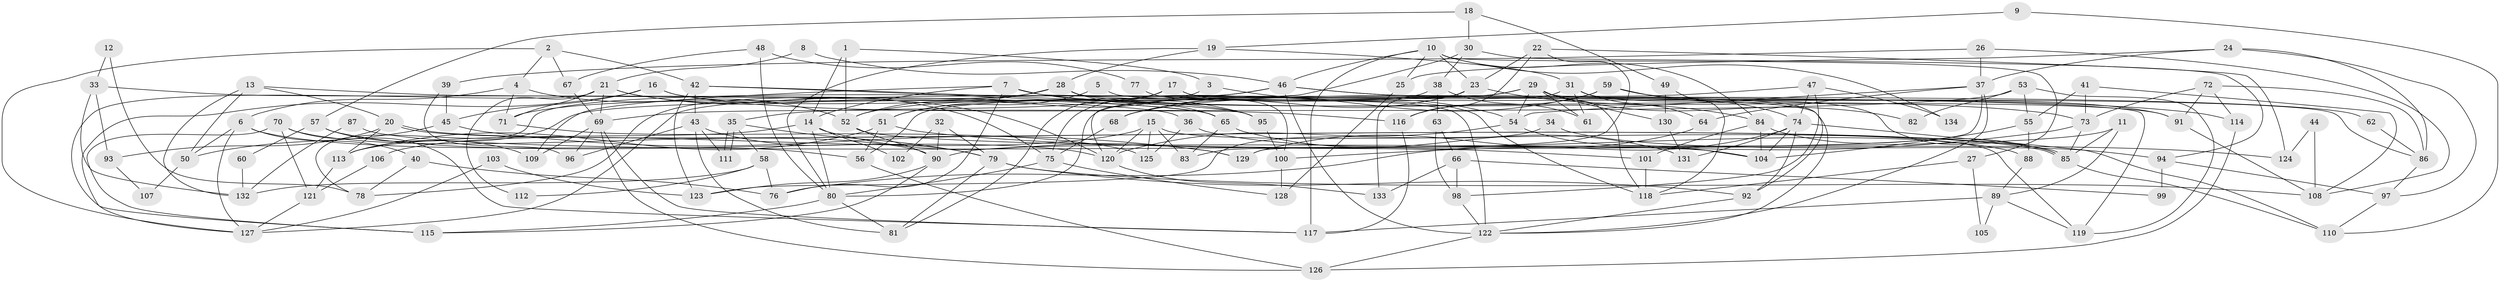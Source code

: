 // coarse degree distribution, {7: 0.06521739130434782, 5: 0.14130434782608695, 6: 0.15217391304347827, 4: 0.21739130434782608, 2: 0.10869565217391304, 9: 0.021739130434782608, 3: 0.20652173913043478, 8: 0.06521739130434782, 11: 0.021739130434782608}
// Generated by graph-tools (version 1.1) at 2025/52/02/27/25 19:52:02]
// undirected, 134 vertices, 268 edges
graph export_dot {
graph [start="1"]
  node [color=gray90,style=filled];
  1;
  2;
  3;
  4;
  5;
  6;
  7;
  8;
  9;
  10;
  11;
  12;
  13;
  14;
  15;
  16;
  17;
  18;
  19;
  20;
  21;
  22;
  23;
  24;
  25;
  26;
  27;
  28;
  29;
  30;
  31;
  32;
  33;
  34;
  35;
  36;
  37;
  38;
  39;
  40;
  41;
  42;
  43;
  44;
  45;
  46;
  47;
  48;
  49;
  50;
  51;
  52;
  53;
  54;
  55;
  56;
  57;
  58;
  59;
  60;
  61;
  62;
  63;
  64;
  65;
  66;
  67;
  68;
  69;
  70;
  71;
  72;
  73;
  74;
  75;
  76;
  77;
  78;
  79;
  80;
  81;
  82;
  83;
  84;
  85;
  86;
  87;
  88;
  89;
  90;
  91;
  92;
  93;
  94;
  95;
  96;
  97;
  98;
  99;
  100;
  101;
  102;
  103;
  104;
  105;
  106;
  107;
  108;
  109;
  110;
  111;
  112;
  113;
  114;
  115;
  116;
  117;
  118;
  119;
  120;
  121;
  122;
  123;
  124;
  125;
  126;
  127;
  128;
  129;
  130;
  131;
  132;
  133;
  134;
  1 -- 52;
  1 -- 14;
  1 -- 3;
  2 -- 127;
  2 -- 42;
  2 -- 4;
  2 -- 67;
  3 -- 54;
  3 -- 51;
  4 -- 52;
  4 -- 6;
  4 -- 71;
  5 -- 51;
  5 -- 122;
  6 -- 56;
  6 -- 40;
  6 -- 50;
  6 -- 127;
  7 -- 14;
  7 -- 73;
  7 -- 76;
  7 -- 95;
  7 -- 109;
  7 -- 119;
  8 -- 21;
  8 -- 46;
  9 -- 19;
  9 -- 110;
  10 -- 23;
  10 -- 46;
  10 -- 25;
  10 -- 27;
  10 -- 84;
  10 -- 117;
  10 -- 134;
  11 -- 89;
  11 -- 90;
  11 -- 85;
  12 -- 33;
  12 -- 78;
  13 -- 50;
  13 -- 20;
  13 -- 36;
  13 -- 132;
  14 -- 80;
  14 -- 129;
  14 -- 102;
  14 -- 113;
  15 -- 120;
  15 -- 119;
  15 -- 83;
  15 -- 106;
  15 -- 125;
  16 -- 116;
  16 -- 127;
  16 -- 45;
  16 -- 95;
  17 -- 122;
  17 -- 81;
  17 -- 35;
  17 -- 118;
  18 -- 49;
  18 -- 30;
  18 -- 57;
  19 -- 31;
  19 -- 80;
  19 -- 28;
  20 -- 85;
  20 -- 85;
  20 -- 113;
  20 -- 93;
  21 -- 71;
  21 -- 120;
  21 -- 69;
  21 -- 75;
  21 -- 112;
  21 -- 115;
  22 -- 83;
  22 -- 23;
  22 -- 116;
  22 -- 124;
  23 -- 84;
  23 -- 133;
  23 -- 68;
  24 -- 25;
  24 -- 86;
  24 -- 37;
  24 -- 97;
  25 -- 128;
  26 -- 39;
  26 -- 108;
  26 -- 37;
  27 -- 118;
  27 -- 105;
  28 -- 91;
  28 -- 52;
  28 -- 65;
  28 -- 71;
  28 -- 78;
  28 -- 86;
  29 -- 113;
  29 -- 127;
  29 -- 54;
  29 -- 56;
  29 -- 61;
  29 -- 82;
  29 -- 92;
  29 -- 118;
  29 -- 130;
  30 -- 38;
  30 -- 120;
  30 -- 94;
  31 -- 85;
  31 -- 80;
  31 -- 61;
  31 -- 64;
  32 -- 79;
  32 -- 90;
  32 -- 102;
  33 -- 65;
  33 -- 132;
  33 -- 93;
  34 -- 123;
  34 -- 94;
  35 -- 111;
  35 -- 111;
  35 -- 58;
  35 -- 79;
  36 -- 125;
  36 -- 88;
  37 -- 54;
  37 -- 64;
  37 -- 122;
  37 -- 129;
  38 -- 75;
  38 -- 61;
  38 -- 63;
  39 -- 45;
  39 -- 96;
  40 -- 78;
  40 -- 76;
  41 -- 73;
  41 -- 108;
  41 -- 55;
  42 -- 43;
  42 -- 95;
  42 -- 65;
  42 -- 123;
  43 -- 79;
  43 -- 81;
  43 -- 96;
  43 -- 111;
  44 -- 108;
  44 -- 124;
  45 -- 129;
  45 -- 50;
  46 -- 122;
  46 -- 52;
  46 -- 62;
  46 -- 78;
  46 -- 114;
  47 -- 74;
  47 -- 68;
  47 -- 98;
  47 -- 134;
  48 -- 67;
  48 -- 80;
  48 -- 77;
  49 -- 118;
  49 -- 130;
  50 -- 107;
  51 -- 56;
  51 -- 113;
  51 -- 124;
  52 -- 101;
  52 -- 90;
  53 -- 55;
  53 -- 69;
  53 -- 82;
  53 -- 119;
  54 -- 104;
  54 -- 120;
  55 -- 104;
  55 -- 88;
  56 -- 126;
  57 -- 109;
  57 -- 60;
  57 -- 120;
  58 -- 76;
  58 -- 112;
  58 -- 132;
  59 -- 116;
  59 -- 74;
  59 -- 68;
  59 -- 91;
  60 -- 132;
  62 -- 86;
  63 -- 98;
  63 -- 66;
  64 -- 129;
  65 -- 83;
  65 -- 131;
  66 -- 98;
  66 -- 99;
  66 -- 133;
  67 -- 69;
  68 -- 75;
  69 -- 117;
  69 -- 96;
  69 -- 109;
  69 -- 126;
  70 -- 117;
  70 -- 115;
  70 -- 90;
  70 -- 121;
  71 -- 125;
  72 -- 86;
  72 -- 114;
  72 -- 73;
  72 -- 91;
  73 -- 85;
  73 -- 100;
  74 -- 104;
  74 -- 76;
  74 -- 92;
  74 -- 110;
  74 -- 131;
  75 -- 80;
  75 -- 128;
  77 -- 100;
  79 -- 92;
  79 -- 81;
  79 -- 108;
  80 -- 115;
  80 -- 81;
  84 -- 85;
  84 -- 101;
  84 -- 104;
  85 -- 110;
  86 -- 97;
  87 -- 104;
  87 -- 132;
  88 -- 89;
  89 -- 119;
  89 -- 105;
  89 -- 117;
  90 -- 115;
  90 -- 123;
  91 -- 108;
  92 -- 122;
  93 -- 107;
  94 -- 97;
  94 -- 99;
  95 -- 100;
  97 -- 110;
  98 -- 122;
  100 -- 128;
  101 -- 118;
  103 -- 127;
  103 -- 123;
  106 -- 121;
  113 -- 121;
  114 -- 126;
  116 -- 117;
  120 -- 133;
  121 -- 127;
  122 -- 126;
  130 -- 131;
}
